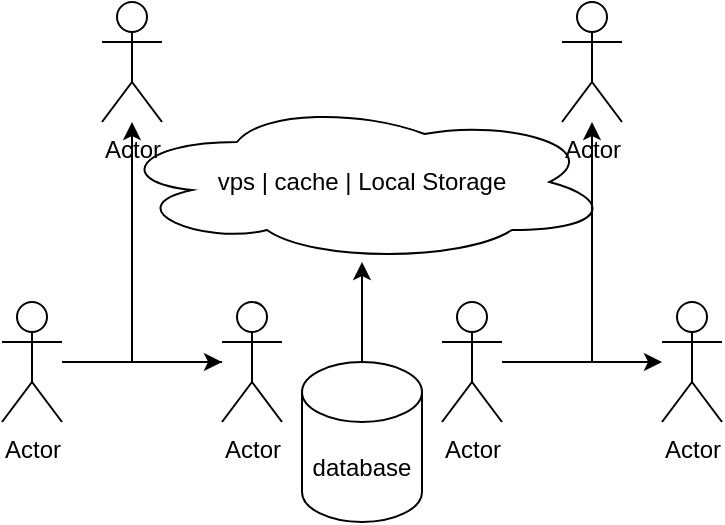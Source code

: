 <mxfile version="26.0.11">
  <diagram name="Page-1" id="Fwt29bszVT2QToxDOHqt">
    <mxGraphModel dx="1221" dy="1859" grid="1" gridSize="10" guides="1" tooltips="1" connect="1" arrows="1" fold="1" page="1" pageScale="1" pageWidth="850" pageHeight="1100" math="0" shadow="0">
      <root>
        <mxCell id="0" />
        <mxCell id="1" parent="0" />
        <mxCell id="QWN_Ijj7qbbuKalE-Hb8-25" value="" style="edgeStyle=orthogonalEdgeStyle;rounded=0;orthogonalLoop=1;jettySize=auto;html=1;" edge="1" parent="1" source="QWN_Ijj7qbbuKalE-Hb8-2" target="QWN_Ijj7qbbuKalE-Hb8-3">
          <mxGeometry relative="1" as="geometry" />
        </mxCell>
        <mxCell id="QWN_Ijj7qbbuKalE-Hb8-2" value="database" style="shape=cylinder3;whiteSpace=wrap;html=1;boundedLbl=1;backgroundOutline=1;size=15;" vertex="1" parent="1">
          <mxGeometry x="420" y="160" width="60" height="80" as="geometry" />
        </mxCell>
        <mxCell id="QWN_Ijj7qbbuKalE-Hb8-3" value="vps | cache | Local Storage" style="ellipse;shape=cloud;whiteSpace=wrap;html=1;" vertex="1" parent="1">
          <mxGeometry x="325" y="30" width="250" height="80" as="geometry" />
        </mxCell>
        <mxCell id="QWN_Ijj7qbbuKalE-Hb8-15" value="" style="edgeStyle=orthogonalEdgeStyle;rounded=0;orthogonalLoop=1;jettySize=auto;html=1;" edge="1" parent="1" source="QWN_Ijj7qbbuKalE-Hb8-13" target="QWN_Ijj7qbbuKalE-Hb8-14">
          <mxGeometry relative="1" as="geometry" />
        </mxCell>
        <mxCell id="QWN_Ijj7qbbuKalE-Hb8-13" value="Actor" style="shape=umlActor;verticalLabelPosition=bottom;verticalAlign=top;html=1;outlineConnect=0;" vertex="1" parent="1">
          <mxGeometry x="270" y="130" width="30" height="60" as="geometry" />
        </mxCell>
        <mxCell id="QWN_Ijj7qbbuKalE-Hb8-21" value="" style="edgeStyle=orthogonalEdgeStyle;rounded=0;orthogonalLoop=1;jettySize=auto;html=1;" edge="1" parent="1" source="QWN_Ijj7qbbuKalE-Hb8-14" target="QWN_Ijj7qbbuKalE-Hb8-20">
          <mxGeometry relative="1" as="geometry" />
        </mxCell>
        <mxCell id="QWN_Ijj7qbbuKalE-Hb8-14" value="Actor" style="shape=umlActor;verticalLabelPosition=bottom;verticalAlign=top;html=1;outlineConnect=0;" vertex="1" parent="1">
          <mxGeometry x="380" y="130" width="30" height="60" as="geometry" />
        </mxCell>
        <mxCell id="QWN_Ijj7qbbuKalE-Hb8-19" value="" style="edgeStyle=orthogonalEdgeStyle;rounded=0;orthogonalLoop=1;jettySize=auto;html=1;" edge="1" parent="1" source="QWN_Ijj7qbbuKalE-Hb8-16" target="QWN_Ijj7qbbuKalE-Hb8-18">
          <mxGeometry relative="1" as="geometry" />
        </mxCell>
        <mxCell id="QWN_Ijj7qbbuKalE-Hb8-23" value="" style="edgeStyle=orthogonalEdgeStyle;rounded=0;orthogonalLoop=1;jettySize=auto;html=1;" edge="1" parent="1" source="QWN_Ijj7qbbuKalE-Hb8-16" target="QWN_Ijj7qbbuKalE-Hb8-22">
          <mxGeometry relative="1" as="geometry" />
        </mxCell>
        <mxCell id="QWN_Ijj7qbbuKalE-Hb8-16" value="Actor" style="shape=umlActor;verticalLabelPosition=bottom;verticalAlign=top;html=1;outlineConnect=0;" vertex="1" parent="1">
          <mxGeometry x="490" y="130" width="30" height="60" as="geometry" />
        </mxCell>
        <mxCell id="QWN_Ijj7qbbuKalE-Hb8-18" value="Actor" style="shape=umlActor;verticalLabelPosition=bottom;verticalAlign=top;html=1;outlineConnect=0;" vertex="1" parent="1">
          <mxGeometry x="600" y="130" width="30" height="60" as="geometry" />
        </mxCell>
        <mxCell id="QWN_Ijj7qbbuKalE-Hb8-20" value="Actor" style="shape=umlActor;verticalLabelPosition=bottom;verticalAlign=top;html=1;outlineConnect=0;" vertex="1" parent="1">
          <mxGeometry x="320" y="-20" width="30" height="60" as="geometry" />
        </mxCell>
        <mxCell id="QWN_Ijj7qbbuKalE-Hb8-22" value="Actor" style="shape=umlActor;verticalLabelPosition=bottom;verticalAlign=top;html=1;outlineConnect=0;" vertex="1" parent="1">
          <mxGeometry x="550" y="-20" width="30" height="60" as="geometry" />
        </mxCell>
      </root>
    </mxGraphModel>
  </diagram>
</mxfile>
